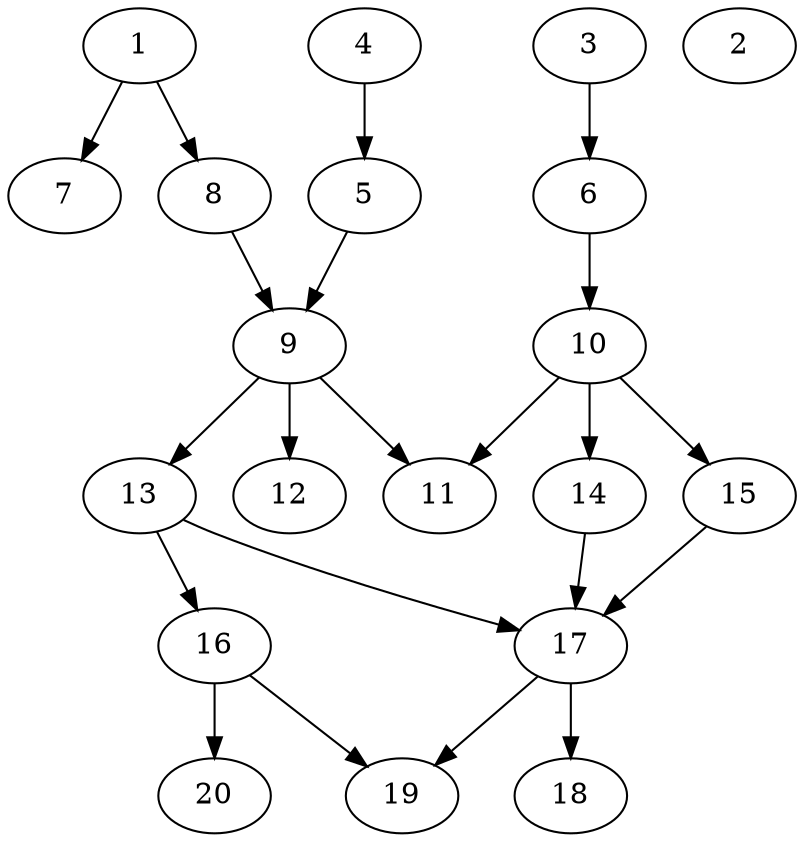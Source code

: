 // DAG automatically generated by daggen at Tue Jul 23 14:22:50 2019
// ./daggen --dot -n 20 --ccr 0.4 --fat 0.5 --regular 0.5 --density 0.6 --mindata 5242880 --maxdata 52428800 
digraph G {
  1 [size="105776640", alpha="0.03", expect_size="42310656"] 
  1 -> 7 [size ="42310656"]
  1 -> 8 [size ="42310656"]
  2 [size="58396160", alpha="0.01", expect_size="23358464"] 
  3 [size="66060800", alpha="0.15", expect_size="26424320"] 
  3 -> 6 [size ="26424320"]
  4 [size="73797120", alpha="0.14", expect_size="29518848"] 
  4 -> 5 [size ="29518848"]
  5 [size="34552320", alpha="0.20", expect_size="13820928"] 
  5 -> 9 [size ="13820928"]
  6 [size="104883200", alpha="0.08", expect_size="41953280"] 
  6 -> 10 [size ="41953280"]
  7 [size="66736640", alpha="0.06", expect_size="26694656"] 
  8 [size="55769600", alpha="0.13", expect_size="22307840"] 
  8 -> 9 [size ="22307840"]
  9 [size="79413760", alpha="0.07", expect_size="31765504"] 
  9 -> 11 [size ="31765504"]
  9 -> 12 [size ="31765504"]
  9 -> 13 [size ="31765504"]
  10 [size="91002880", alpha="0.07", expect_size="36401152"] 
  10 -> 11 [size ="36401152"]
  10 -> 14 [size ="36401152"]
  10 -> 15 [size ="36401152"]
  11 [size="19187200", alpha="0.04", expect_size="7674880"] 
  12 [size="37893120", alpha="0.15", expect_size="15157248"] 
  13 [size="41925120", alpha="0.07", expect_size="16770048"] 
  13 -> 16 [size ="16770048"]
  13 -> 17 [size ="16770048"]
  14 [size="128698880", alpha="0.12", expect_size="51479552"] 
  14 -> 17 [size ="51479552"]
  15 [size="91417600", alpha="0.12", expect_size="36567040"] 
  15 -> 17 [size ="36567040"]
  16 [size="90785280", alpha="0.19", expect_size="36314112"] 
  16 -> 19 [size ="36314112"]
  16 -> 20 [size ="36314112"]
  17 [size="22315520", alpha="0.12", expect_size="8926208"] 
  17 -> 18 [size ="8926208"]
  17 -> 19 [size ="8926208"]
  18 [size="55306240", alpha="0.01", expect_size="22122496"] 
  19 [size="14999040", alpha="0.03", expect_size="5999616"] 
  20 [size="54566400", alpha="0.05", expect_size="21826560"] 
}
